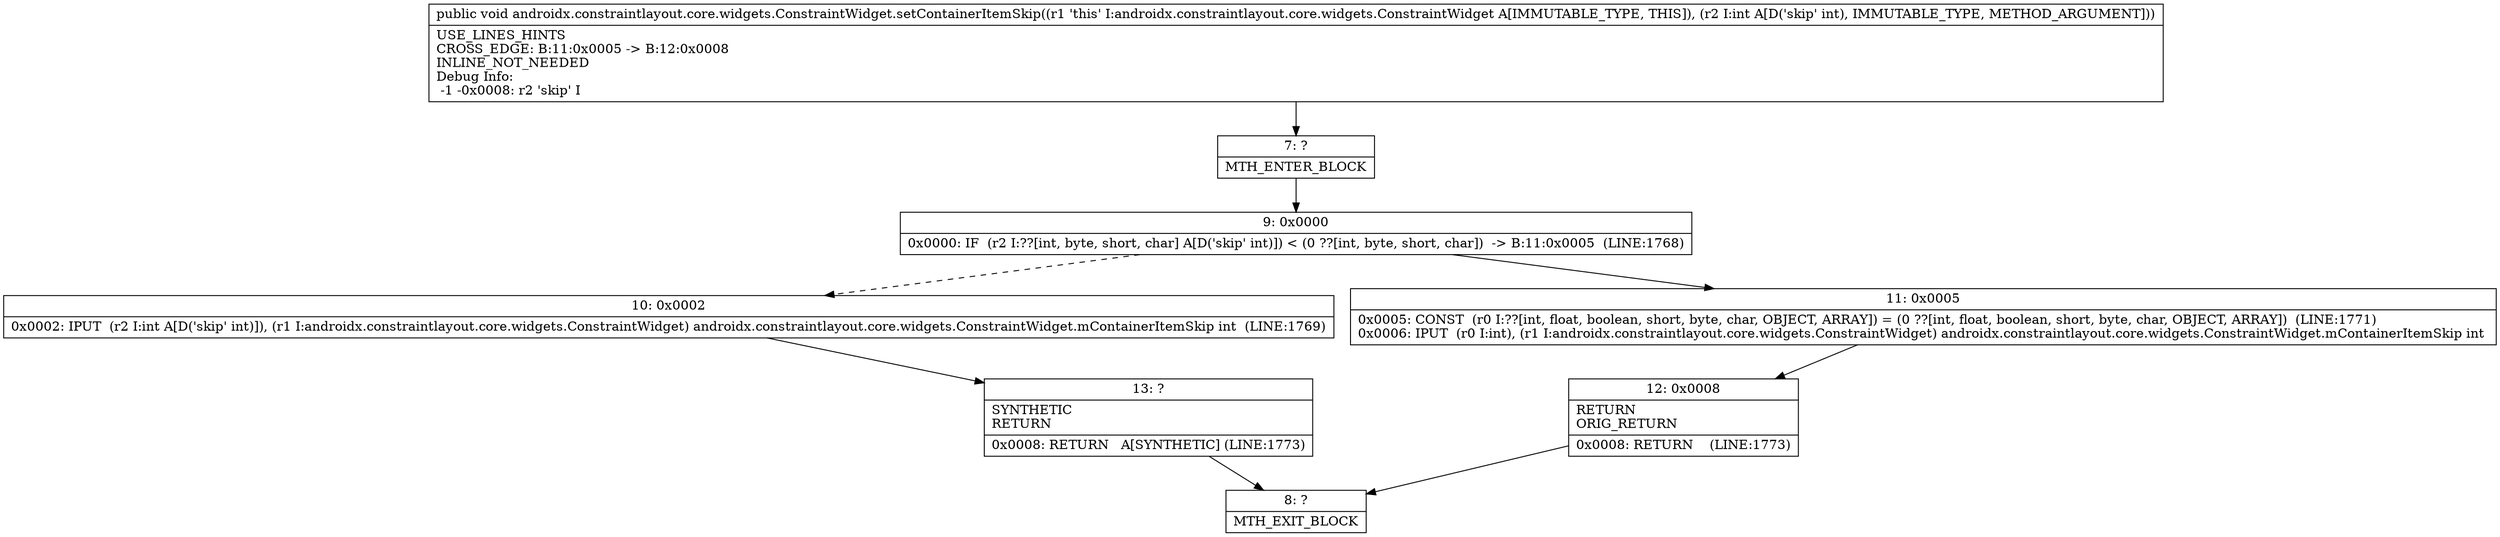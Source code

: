 digraph "CFG forandroidx.constraintlayout.core.widgets.ConstraintWidget.setContainerItemSkip(I)V" {
Node_7 [shape=record,label="{7\:\ ?|MTH_ENTER_BLOCK\l}"];
Node_9 [shape=record,label="{9\:\ 0x0000|0x0000: IF  (r2 I:??[int, byte, short, char] A[D('skip' int)]) \< (0 ??[int, byte, short, char])  \-\> B:11:0x0005  (LINE:1768)\l}"];
Node_10 [shape=record,label="{10\:\ 0x0002|0x0002: IPUT  (r2 I:int A[D('skip' int)]), (r1 I:androidx.constraintlayout.core.widgets.ConstraintWidget) androidx.constraintlayout.core.widgets.ConstraintWidget.mContainerItemSkip int  (LINE:1769)\l}"];
Node_13 [shape=record,label="{13\:\ ?|SYNTHETIC\lRETURN\l|0x0008: RETURN   A[SYNTHETIC] (LINE:1773)\l}"];
Node_8 [shape=record,label="{8\:\ ?|MTH_EXIT_BLOCK\l}"];
Node_11 [shape=record,label="{11\:\ 0x0005|0x0005: CONST  (r0 I:??[int, float, boolean, short, byte, char, OBJECT, ARRAY]) = (0 ??[int, float, boolean, short, byte, char, OBJECT, ARRAY])  (LINE:1771)\l0x0006: IPUT  (r0 I:int), (r1 I:androidx.constraintlayout.core.widgets.ConstraintWidget) androidx.constraintlayout.core.widgets.ConstraintWidget.mContainerItemSkip int \l}"];
Node_12 [shape=record,label="{12\:\ 0x0008|RETURN\lORIG_RETURN\l|0x0008: RETURN    (LINE:1773)\l}"];
MethodNode[shape=record,label="{public void androidx.constraintlayout.core.widgets.ConstraintWidget.setContainerItemSkip((r1 'this' I:androidx.constraintlayout.core.widgets.ConstraintWidget A[IMMUTABLE_TYPE, THIS]), (r2 I:int A[D('skip' int), IMMUTABLE_TYPE, METHOD_ARGUMENT]))  | USE_LINES_HINTS\lCROSS_EDGE: B:11:0x0005 \-\> B:12:0x0008\lINLINE_NOT_NEEDED\lDebug Info:\l  \-1 \-0x0008: r2 'skip' I\l}"];
MethodNode -> Node_7;Node_7 -> Node_9;
Node_9 -> Node_10[style=dashed];
Node_9 -> Node_11;
Node_10 -> Node_13;
Node_13 -> Node_8;
Node_11 -> Node_12;
Node_12 -> Node_8;
}

